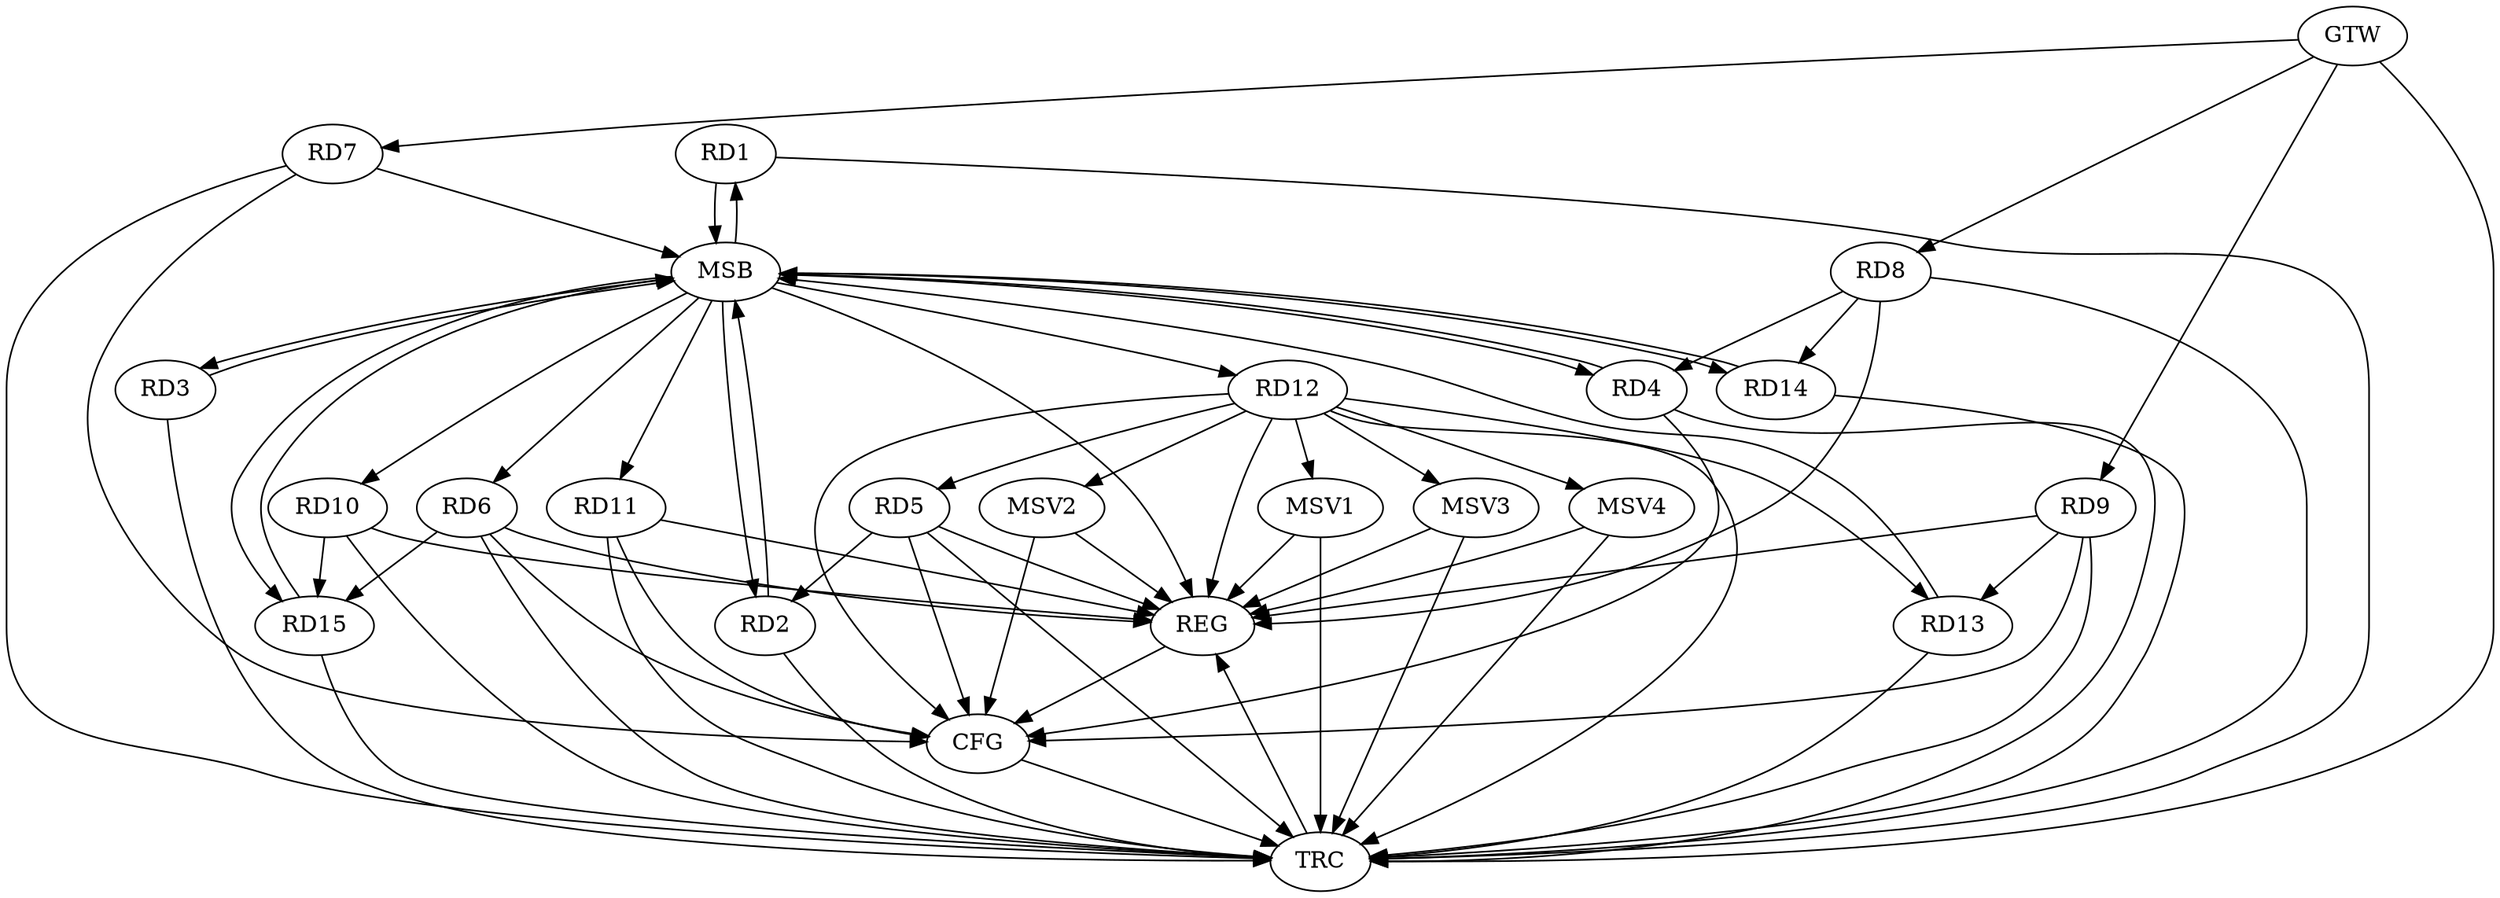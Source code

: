 strict digraph G {
  RD1 [ label="RD1" ];
  RD2 [ label="RD2" ];
  RD3 [ label="RD3" ];
  RD4 [ label="RD4" ];
  RD5 [ label="RD5" ];
  RD6 [ label="RD6" ];
  RD7 [ label="RD7" ];
  RD8 [ label="RD8" ];
  RD9 [ label="RD9" ];
  RD10 [ label="RD10" ];
  RD11 [ label="RD11" ];
  RD12 [ label="RD12" ];
  RD13 [ label="RD13" ];
  RD14 [ label="RD14" ];
  RD15 [ label="RD15" ];
  GTW [ label="GTW" ];
  REG [ label="REG" ];
  MSB [ label="MSB" ];
  CFG [ label="CFG" ];
  TRC [ label="TRC" ];
  MSV1 [ label="MSV1" ];
  MSV2 [ label="MSV2" ];
  MSV3 [ label="MSV3" ];
  MSV4 [ label="MSV4" ];
  RD5 -> RD2;
  RD8 -> RD4;
  RD12 -> RD5;
  RD6 -> RD15;
  RD8 -> RD14;
  RD9 -> RD13;
  RD10 -> RD15;
  RD12 -> RD13;
  GTW -> RD7;
  GTW -> RD8;
  GTW -> RD9;
  RD5 -> REG;
  RD6 -> REG;
  RD8 -> REG;
  RD9 -> REG;
  RD10 -> REG;
  RD11 -> REG;
  RD12 -> REG;
  RD1 -> MSB;
  MSB -> REG;
  RD2 -> MSB;
  MSB -> RD14;
  RD3 -> MSB;
  MSB -> RD12;
  RD4 -> MSB;
  MSB -> RD1;
  MSB -> RD3;
  MSB -> RD15;
  RD7 -> MSB;
  RD13 -> MSB;
  MSB -> RD4;
  MSB -> RD10;
  RD14 -> MSB;
  MSB -> RD2;
  RD15 -> MSB;
  MSB -> RD6;
  MSB -> RD11;
  RD12 -> CFG;
  RD5 -> CFG;
  RD6 -> CFG;
  RD9 -> CFG;
  RD7 -> CFG;
  RD11 -> CFG;
  RD4 -> CFG;
  REG -> CFG;
  RD1 -> TRC;
  RD2 -> TRC;
  RD3 -> TRC;
  RD4 -> TRC;
  RD5 -> TRC;
  RD6 -> TRC;
  RD7 -> TRC;
  RD8 -> TRC;
  RD9 -> TRC;
  RD10 -> TRC;
  RD11 -> TRC;
  RD12 -> TRC;
  RD13 -> TRC;
  RD14 -> TRC;
  RD15 -> TRC;
  GTW -> TRC;
  CFG -> TRC;
  TRC -> REG;
  RD12 -> MSV1;
  RD12 -> MSV2;
  MSV1 -> REG;
  MSV1 -> TRC;
  MSV2 -> REG;
  MSV2 -> CFG;
  RD12 -> MSV3;
  MSV3 -> REG;
  MSV3 -> TRC;
  RD12 -> MSV4;
  MSV4 -> REG;
  MSV4 -> TRC;
}
